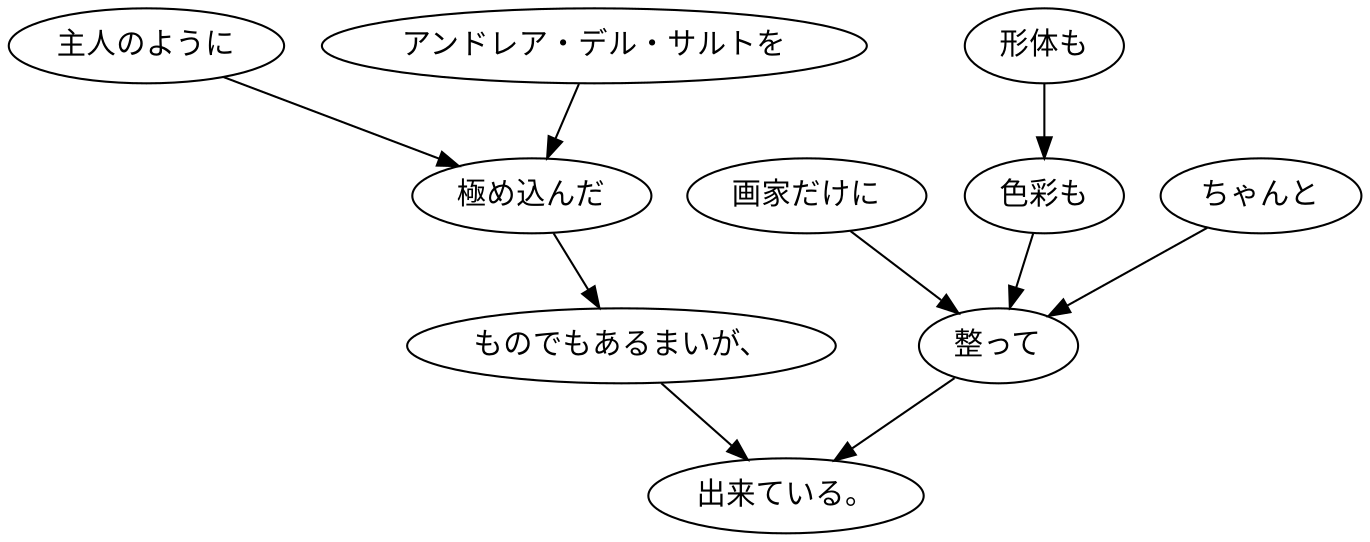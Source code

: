 digraph graph349 {
	node0 [label="主人のように"];
	node1 [label="アンドレア・デル・サルトを"];
	node2 [label="極め込んだ"];
	node3 [label="ものでもあるまいが、"];
	node4 [label="画家だけに"];
	node5 [label="形体も"];
	node6 [label="色彩も"];
	node7 [label="ちゃんと"];
	node8 [label="整って"];
	node9 [label="出来ている。"];
	node0 -> node2;
	node1 -> node2;
	node2 -> node3;
	node3 -> node9;
	node4 -> node8;
	node5 -> node6;
	node6 -> node8;
	node7 -> node8;
	node8 -> node9;
}
